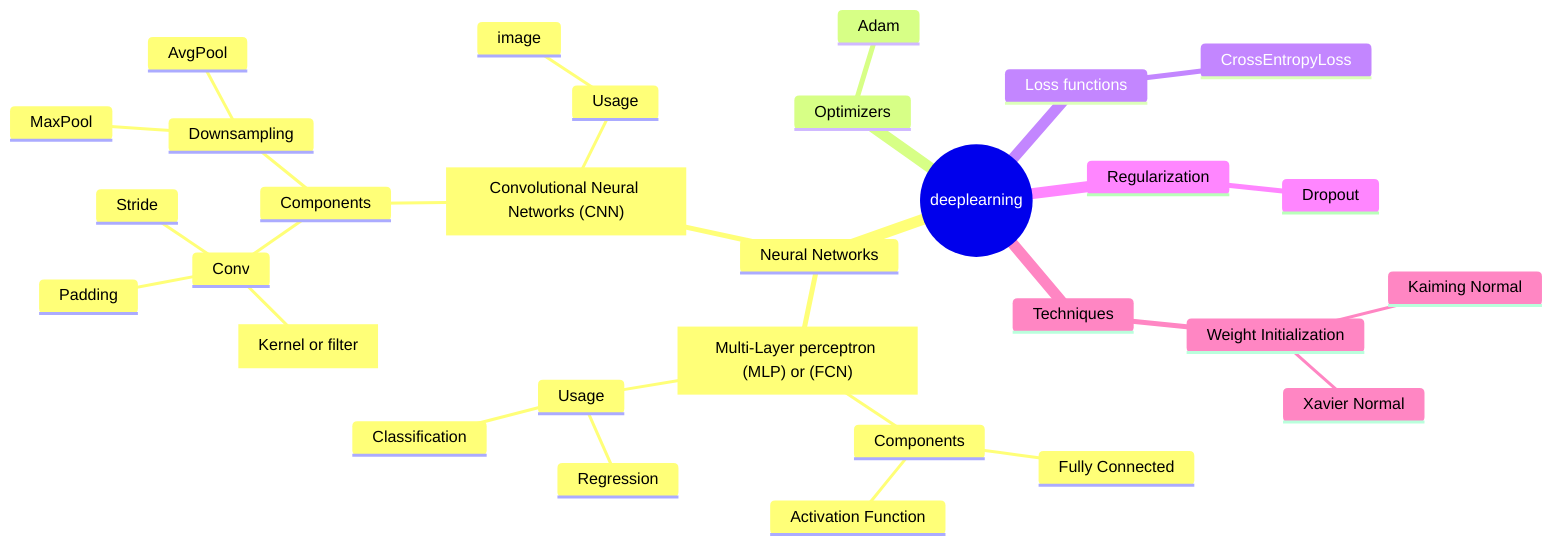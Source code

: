 mindmap
  root((deeplearning))
    Neural Networks
      MLP["Multi-Layer perceptron (MLP) or (FCN)"]
        Components
            Fully Connected
            Activation Function
        Usage
            Regression
            Classification 
      CNN["Convolutional Neural Networks (CNN)"]
        Components
            Conv
                Kernel["Kernel or filter"]
                Stride
                Padding
            Downsampling
                MaxPool
                AvgPool
        Usage
            image
    Optimizers
        Adam
    Loss functions
        CrossEntropyLoss
    Regularization
        Dropout
    Techniques
        Weight Initialization
            Kaiming Normal
            Xavier Normal